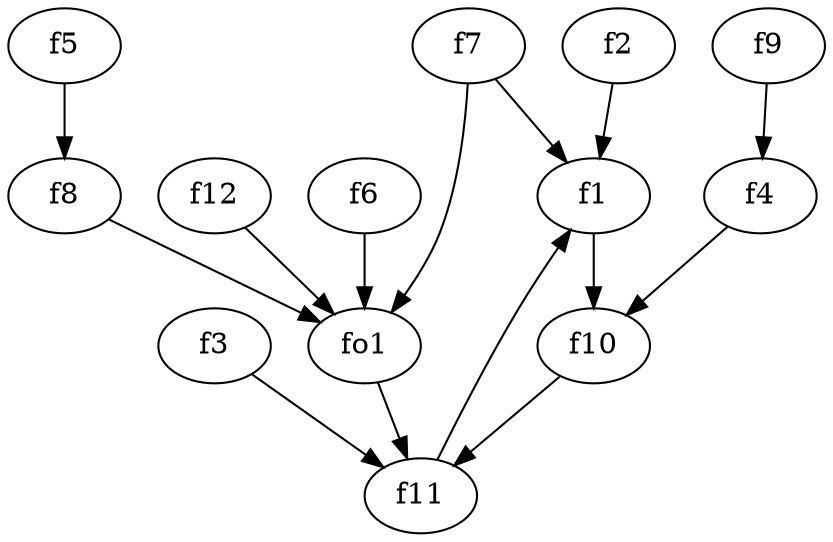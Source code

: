 strict digraph  {
f1;
f2;
f3;
f4;
f5;
f6;
f7;
f8;
f9;
f10;
f11;
f12;
fo1;
f1 -> f10  [weight=2];
f2 -> f1  [weight=2];
f3 -> f11  [weight=2];
f4 -> f10  [weight=2];
f5 -> f8  [weight=2];
f6 -> fo1  [weight=2];
f7 -> f1  [weight=2];
f7 -> fo1  [weight=2];
f8 -> fo1  [weight=2];
f9 -> f4  [weight=2];
f10 -> f11  [weight=2];
f11 -> f1  [weight=2];
f12 -> fo1  [weight=2];
fo1 -> f11  [weight=2];
}
